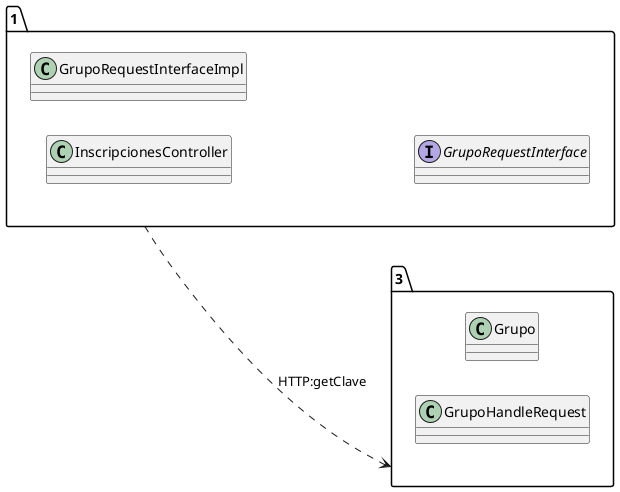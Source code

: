@startuml 
allow_mixing
left to right direction
package "1"{
class InscripcionesController
class GrupoRequestInterfaceImpl
interface GrupoRequestInterface

}
package "3"{
class Grupo
class GrupoHandleRequest

}
"1" ..> "3":HTTP:getClave
@enduml